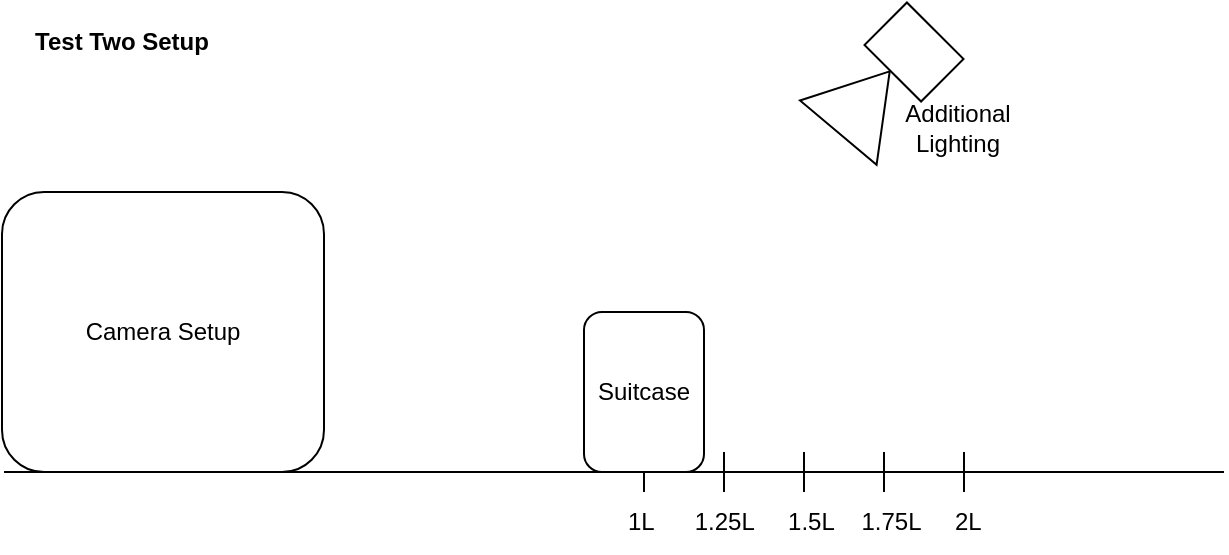 <mxfile version="22.0.8" type="device">
  <diagram name="Page-1" id="5XbYkh7nah33-01qVDlc">
    <mxGraphModel dx="2586" dy="1427" grid="1" gridSize="10" guides="1" tooltips="1" connect="1" arrows="1" fold="1" page="1" pageScale="1" pageWidth="850" pageHeight="1100" math="0" shadow="0">
      <root>
        <mxCell id="0" />
        <mxCell id="1" parent="0" />
        <mxCell id="SwoyGDu4tdv3MxGLi-dW-1" value="" style="endArrow=none;html=1;rounded=0;" parent="1" edge="1">
          <mxGeometry width="50" height="50" relative="1" as="geometry">
            <mxPoint x="160" y="280" as="sourcePoint" />
            <mxPoint x="770" y="280" as="targetPoint" />
          </mxGeometry>
        </mxCell>
        <mxCell id="SwoyGDu4tdv3MxGLi-dW-2" value="Camera Setup" style="rounded=1;whiteSpace=wrap;html=1;" parent="1" vertex="1">
          <mxGeometry x="159" y="140" width="161" height="140" as="geometry" />
        </mxCell>
        <mxCell id="SwoyGDu4tdv3MxGLi-dW-3" value="" style="endArrow=none;html=1;rounded=0;" parent="1" edge="1">
          <mxGeometry width="50" height="50" relative="1" as="geometry">
            <mxPoint x="480" y="270" as="sourcePoint" />
            <mxPoint x="480" y="290" as="targetPoint" />
          </mxGeometry>
        </mxCell>
        <mxCell id="SwoyGDu4tdv3MxGLi-dW-4" value="1L&amp;nbsp;&amp;nbsp;&amp;nbsp;&amp;nbsp;&amp;nbsp; 1.25L&amp;nbsp;&amp;nbsp;&amp;nbsp;&amp;nbsp; 1.5L&amp;nbsp;&amp;nbsp;&amp;nbsp; 1.75L&amp;nbsp;&amp;nbsp;&amp;nbsp;&amp;nbsp; 2L" style="text;html=1;strokeColor=none;fillColor=none;align=left;verticalAlign=middle;whiteSpace=wrap;rounded=0;" parent="1" vertex="1">
          <mxGeometry x="470" y="290" width="180" height="30" as="geometry" />
        </mxCell>
        <mxCell id="SwoyGDu4tdv3MxGLi-dW-6" value="" style="endArrow=none;html=1;rounded=0;" parent="1" edge="1">
          <mxGeometry width="50" height="50" relative="1" as="geometry">
            <mxPoint x="520" y="270" as="sourcePoint" />
            <mxPoint x="520" y="290" as="targetPoint" />
          </mxGeometry>
        </mxCell>
        <mxCell id="SwoyGDu4tdv3MxGLi-dW-7" value="" style="endArrow=none;html=1;rounded=0;" parent="1" edge="1">
          <mxGeometry width="50" height="50" relative="1" as="geometry">
            <mxPoint x="560" y="270" as="sourcePoint" />
            <mxPoint x="560" y="290" as="targetPoint" />
          </mxGeometry>
        </mxCell>
        <mxCell id="SwoyGDu4tdv3MxGLi-dW-8" value="" style="endArrow=none;html=1;rounded=0;" parent="1" edge="1">
          <mxGeometry width="50" height="50" relative="1" as="geometry">
            <mxPoint x="600" y="270" as="sourcePoint" />
            <mxPoint x="600" y="290" as="targetPoint" />
          </mxGeometry>
        </mxCell>
        <mxCell id="SwoyGDu4tdv3MxGLi-dW-9" value="" style="endArrow=none;html=1;rounded=0;" parent="1" edge="1">
          <mxGeometry width="50" height="50" relative="1" as="geometry">
            <mxPoint x="640" y="270" as="sourcePoint" />
            <mxPoint x="640" y="290" as="targetPoint" />
          </mxGeometry>
        </mxCell>
        <mxCell id="SwoyGDu4tdv3MxGLi-dW-10" value="Suitcase" style="rounded=1;whiteSpace=wrap;html=1;" parent="1" vertex="1">
          <mxGeometry x="450" y="200" width="60" height="80" as="geometry" />
        </mxCell>
        <mxCell id="SwoyGDu4tdv3MxGLi-dW-11" value="" style="rounded=0;whiteSpace=wrap;html=1;rotation=-45;" parent="1" vertex="1">
          <mxGeometry x="600" y="50" width="30" height="40" as="geometry" />
        </mxCell>
        <mxCell id="SwoyGDu4tdv3MxGLi-dW-12" value="" style="triangle;whiteSpace=wrap;html=1;rotation=-50;" parent="1" vertex="1">
          <mxGeometry x="570" y="70" width="40" height="50" as="geometry" />
        </mxCell>
        <mxCell id="SwoyGDu4tdv3MxGLi-dW-13" value="Additional Lighting" style="text;html=1;strokeColor=none;fillColor=none;align=center;verticalAlign=middle;whiteSpace=wrap;rounded=0;" parent="1" vertex="1">
          <mxGeometry x="607" y="93" width="60" height="30" as="geometry" />
        </mxCell>
        <mxCell id="utkHVPwpUyVxv0x_EuMu-1" value="&lt;b&gt;Test Two Setup&lt;/b&gt;" style="text;html=1;strokeColor=none;fillColor=none;align=center;verticalAlign=middle;whiteSpace=wrap;rounded=0;" vertex="1" parent="1">
          <mxGeometry x="159" y="50" width="120" height="30" as="geometry" />
        </mxCell>
      </root>
    </mxGraphModel>
  </diagram>
</mxfile>
